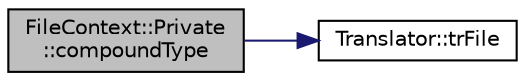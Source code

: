 digraph "FileContext::Private::compoundType"
{
 // LATEX_PDF_SIZE
  edge [fontname="Helvetica",fontsize="10",labelfontname="Helvetica",labelfontsize="10"];
  node [fontname="Helvetica",fontsize="10",shape=record];
  rankdir="LR";
  Node1 [label="FileContext::Private\l::compoundType",height=0.2,width=0.4,color="black", fillcolor="grey75", style="filled", fontcolor="black",tooltip=" "];
  Node1 -> Node2 [color="midnightblue",fontsize="10",style="solid",fontname="Helvetica"];
  Node2 [label="Translator::trFile",height=0.2,width=0.4,color="black", fillcolor="white", style="filled",URL="$classTranslator.html#adcedc68246e92cc1e7e3c6e5a457acba",tooltip=" "];
}
